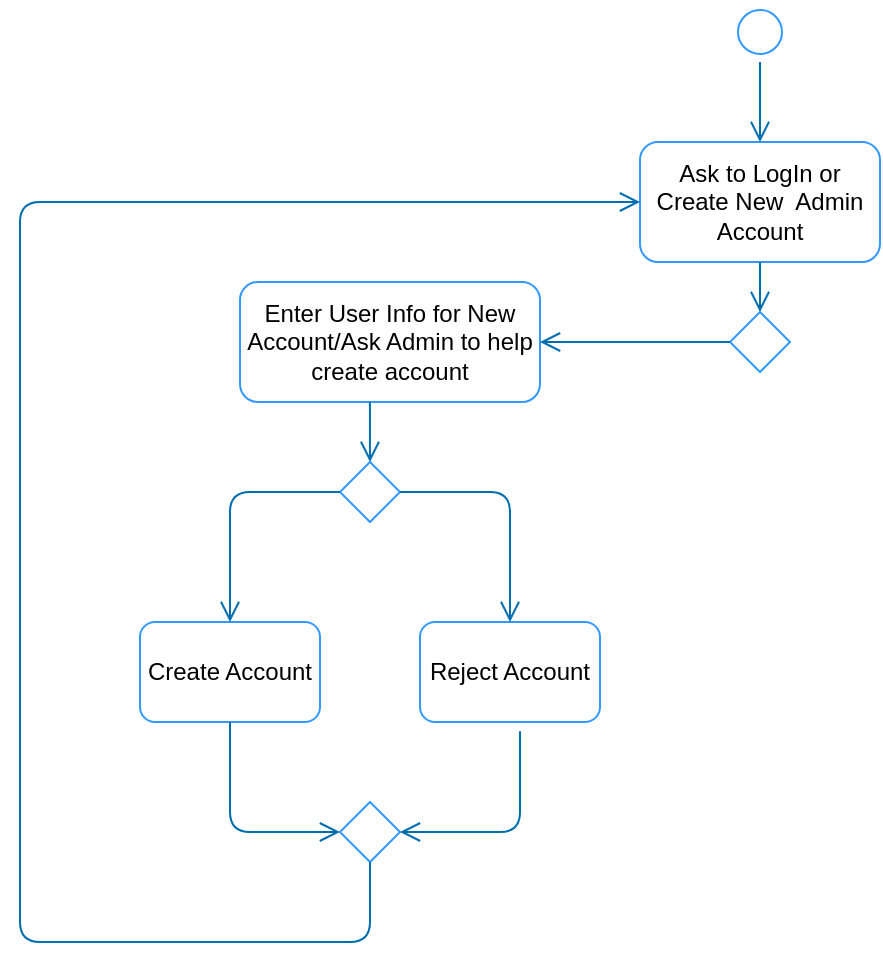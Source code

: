 <mxfile>
    <diagram id="OhrXGnzLzyW5_BQoMy-W" name="Page-1">
        <mxGraphModel dx="1144" dy="519" grid="1" gridSize="10" guides="1" tooltips="1" connect="1" arrows="1" fold="1" page="1" pageScale="1" pageWidth="850" pageHeight="1100" math="0" shadow="0">
            <root>
                <mxCell id="0"/>
                <mxCell id="1" parent="0"/>
                <mxCell id="10" value="" style="ellipse;html=1;shape=startState;strokeColor=#3399FF;" vertex="1" parent="1">
                    <mxGeometry x="415" y="10" width="30" height="30" as="geometry"/>
                </mxCell>
                <mxCell id="11" value="" style="edgeStyle=orthogonalEdgeStyle;html=1;verticalAlign=bottom;endArrow=open;endSize=8;strokeColor=#006EAF;fillColor=#1ba1e2;" edge="1" parent="1" source="10">
                    <mxGeometry relative="1" as="geometry">
                        <mxPoint x="430" y="80" as="targetPoint"/>
                    </mxGeometry>
                </mxCell>
                <mxCell id="12" value="Ask to LogIn or Create New&amp;nbsp; Admin Account" style="rounded=1;whiteSpace=wrap;html=1;strokeColor=#3399FF;" vertex="1" parent="1">
                    <mxGeometry x="370" y="80" width="120" height="60" as="geometry"/>
                </mxCell>
                <mxCell id="13" value="Enter User Info for New Account/Ask Admin to help create account" style="rounded=1;whiteSpace=wrap;html=1;strokeColor=#3399FF;" vertex="1" parent="1">
                    <mxGeometry x="170" y="150" width="150" height="60" as="geometry"/>
                </mxCell>
                <mxCell id="14" value="Reject Account" style="rounded=1;whiteSpace=wrap;html=1;strokeColor=#3399FF;" vertex="1" parent="1">
                    <mxGeometry x="260" y="320" width="90" height="50" as="geometry"/>
                </mxCell>
                <mxCell id="15" value="" style="rhombus;strokeColor=#3399FF;" vertex="1" parent="1">
                    <mxGeometry x="220" y="240" width="30" height="30" as="geometry"/>
                </mxCell>
                <mxCell id="16" value="" style="endArrow=open;startArrow=none;endFill=0;startFill=0;endSize=8;html=1;verticalAlign=bottom;labelBackgroundColor=none;strokeWidth=1;entryX=0.5;entryY=0;entryDx=0;entryDy=0;fillColor=#1ba1e2;strokeColor=#006EAF;exitX=0.433;exitY=1;exitDx=0;exitDy=0;exitPerimeter=0;" edge="1" parent="1" source="13" target="15">
                    <mxGeometry width="160" relative="1" as="geometry">
                        <mxPoint x="475" y="130" as="sourcePoint"/>
                        <mxPoint x="475" y="175" as="targetPoint"/>
                    </mxGeometry>
                </mxCell>
                <mxCell id="17" value="" style="endArrow=open;startArrow=none;endFill=0;startFill=0;endSize=8;html=1;verticalAlign=bottom;labelBackgroundColor=none;strokeWidth=1;fillColor=#1ba1e2;strokeColor=#006EAF;exitX=1;exitY=0.5;exitDx=0;exitDy=0;entryX=0.5;entryY=0;entryDx=0;entryDy=0;" edge="1" parent="1" source="15" target="14">
                    <mxGeometry width="160" relative="1" as="geometry">
                        <mxPoint x="250" y="280" as="sourcePoint"/>
                        <mxPoint x="290" y="290" as="targetPoint"/>
                        <Array as="points">
                            <mxPoint x="305" y="255"/>
                        </Array>
                    </mxGeometry>
                </mxCell>
                <mxCell id="18" value="Create Account" style="rounded=1;whiteSpace=wrap;html=1;strokeColor=#3399FF;" vertex="1" parent="1">
                    <mxGeometry x="120" y="320" width="90" height="50" as="geometry"/>
                </mxCell>
                <mxCell id="19" value="" style="endArrow=open;startArrow=none;endFill=0;startFill=0;endSize=8;html=1;verticalAlign=bottom;labelBackgroundColor=none;strokeWidth=1;fillColor=#1ba1e2;strokeColor=#006EAF;exitX=0;exitY=0.5;exitDx=0;exitDy=0;entryX=0.5;entryY=0;entryDx=0;entryDy=0;" edge="1" parent="1" source="15" target="18">
                    <mxGeometry width="160" relative="1" as="geometry">
                        <mxPoint x="260" y="265" as="sourcePoint"/>
                        <mxPoint x="165" y="270" as="targetPoint"/>
                        <Array as="points">
                            <mxPoint x="165" y="255"/>
                        </Array>
                    </mxGeometry>
                </mxCell>
                <mxCell id="20" value="" style="rhombus;strokeColor=#3399FF;" vertex="1" parent="1">
                    <mxGeometry x="220" y="410" width="30" height="30" as="geometry"/>
                </mxCell>
                <mxCell id="21" value="" style="endArrow=open;startArrow=none;endFill=0;startFill=0;endSize=8;html=1;verticalAlign=bottom;labelBackgroundColor=none;strokeWidth=1;fillColor=#1ba1e2;strokeColor=#006EAF;exitX=0.5;exitY=1;exitDx=0;exitDy=0;entryX=0;entryY=0.5;entryDx=0;entryDy=0;" edge="1" parent="1" source="18" target="20">
                    <mxGeometry width="160" relative="1" as="geometry">
                        <mxPoint x="230" y="265" as="sourcePoint"/>
                        <mxPoint x="175" y="310" as="targetPoint"/>
                        <Array as="points">
                            <mxPoint x="165" y="395"/>
                            <mxPoint x="165" y="425"/>
                        </Array>
                    </mxGeometry>
                </mxCell>
                <mxCell id="22" value="" style="endArrow=open;startArrow=none;endFill=0;startFill=0;endSize=8;html=1;verticalAlign=bottom;labelBackgroundColor=none;strokeWidth=1;fillColor=#1ba1e2;strokeColor=#006EAF;exitX=0.5;exitY=1;exitDx=0;exitDy=0;entryX=1;entryY=0.5;entryDx=0;entryDy=0;" edge="1" parent="1" target="20">
                    <mxGeometry width="160" relative="1" as="geometry">
                        <mxPoint x="310" y="390" as="sourcePoint"/>
                        <mxPoint x="365" y="425" as="targetPoint"/>
                        <Array as="points">
                            <mxPoint x="310" y="370"/>
                            <mxPoint x="310" y="395"/>
                            <mxPoint x="310" y="425"/>
                        </Array>
                    </mxGeometry>
                </mxCell>
                <mxCell id="25" value="" style="endArrow=open;startArrow=none;endFill=0;startFill=0;endSize=8;html=1;verticalAlign=bottom;labelBackgroundColor=none;strokeWidth=1;fillColor=#1ba1e2;strokeColor=#006EAF;exitX=0.5;exitY=1;exitDx=0;exitDy=0;entryX=0;entryY=0.5;entryDx=0;entryDy=0;" edge="1" parent="1" source="20" target="12">
                    <mxGeometry width="160" relative="1" as="geometry">
                        <mxPoint x="120" y="345" as="sourcePoint"/>
                        <mxPoint x="65" y="410" as="targetPoint"/>
                        <Array as="points">
                            <mxPoint x="235" y="480"/>
                            <mxPoint x="60" y="480"/>
                            <mxPoint x="60" y="110"/>
                        </Array>
                    </mxGeometry>
                </mxCell>
                <mxCell id="26" value="" style="rhombus;strokeColor=#3399FF;" vertex="1" parent="1">
                    <mxGeometry x="415" y="165" width="30" height="30" as="geometry"/>
                </mxCell>
                <mxCell id="27" value="" style="endArrow=open;startArrow=none;endFill=0;startFill=0;endSize=8;html=1;verticalAlign=bottom;labelBackgroundColor=none;strokeWidth=1;fillColor=#1ba1e2;strokeColor=#006EAF;exitX=0.5;exitY=1;exitDx=0;exitDy=0;" edge="1" parent="1" source="12" target="26">
                    <mxGeometry width="160" relative="1" as="geometry">
                        <mxPoint x="244.95" y="220" as="sourcePoint"/>
                        <mxPoint x="245" y="250" as="targetPoint"/>
                        <Array as="points"/>
                    </mxGeometry>
                </mxCell>
                <mxCell id="28" value="" style="endArrow=open;startArrow=none;endFill=0;startFill=0;endSize=8;html=1;verticalAlign=bottom;labelBackgroundColor=none;strokeWidth=1;fillColor=#1ba1e2;strokeColor=#006EAF;exitX=0;exitY=0.5;exitDx=0;exitDy=0;entryX=1;entryY=0.5;entryDx=0;entryDy=0;" edge="1" parent="1" target="13">
                    <mxGeometry width="160" relative="1" as="geometry">
                        <mxPoint x="415" y="180" as="sourcePoint"/>
                        <mxPoint x="360" y="245" as="targetPoint"/>
                        <Array as="points">
                            <mxPoint x="360" y="180"/>
                        </Array>
                    </mxGeometry>
                </mxCell>
            </root>
        </mxGraphModel>
    </diagram>
</mxfile>